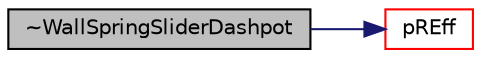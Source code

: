 digraph "~WallSpringSliderDashpot"
{
  bgcolor="transparent";
  edge [fontname="Helvetica",fontsize="10",labelfontname="Helvetica",labelfontsize="10"];
  node [fontname="Helvetica",fontsize="10",shape=record];
  rankdir="LR";
  Node1 [label="~WallSpringSliderDashpot",height=0.2,width=0.4,color="black", fillcolor="grey75", style="filled", fontcolor="black"];
  Node1 -> Node2 [color="midnightblue",fontsize="10",style="solid",fontname="Helvetica"];
  Node2 [label="pREff",height=0.2,width=0.4,color="red",URL="$a02950.html#af416aedb0d91261e234814728cf0be76",tooltip="Return the effective radius for a particle for the model. "];
}
